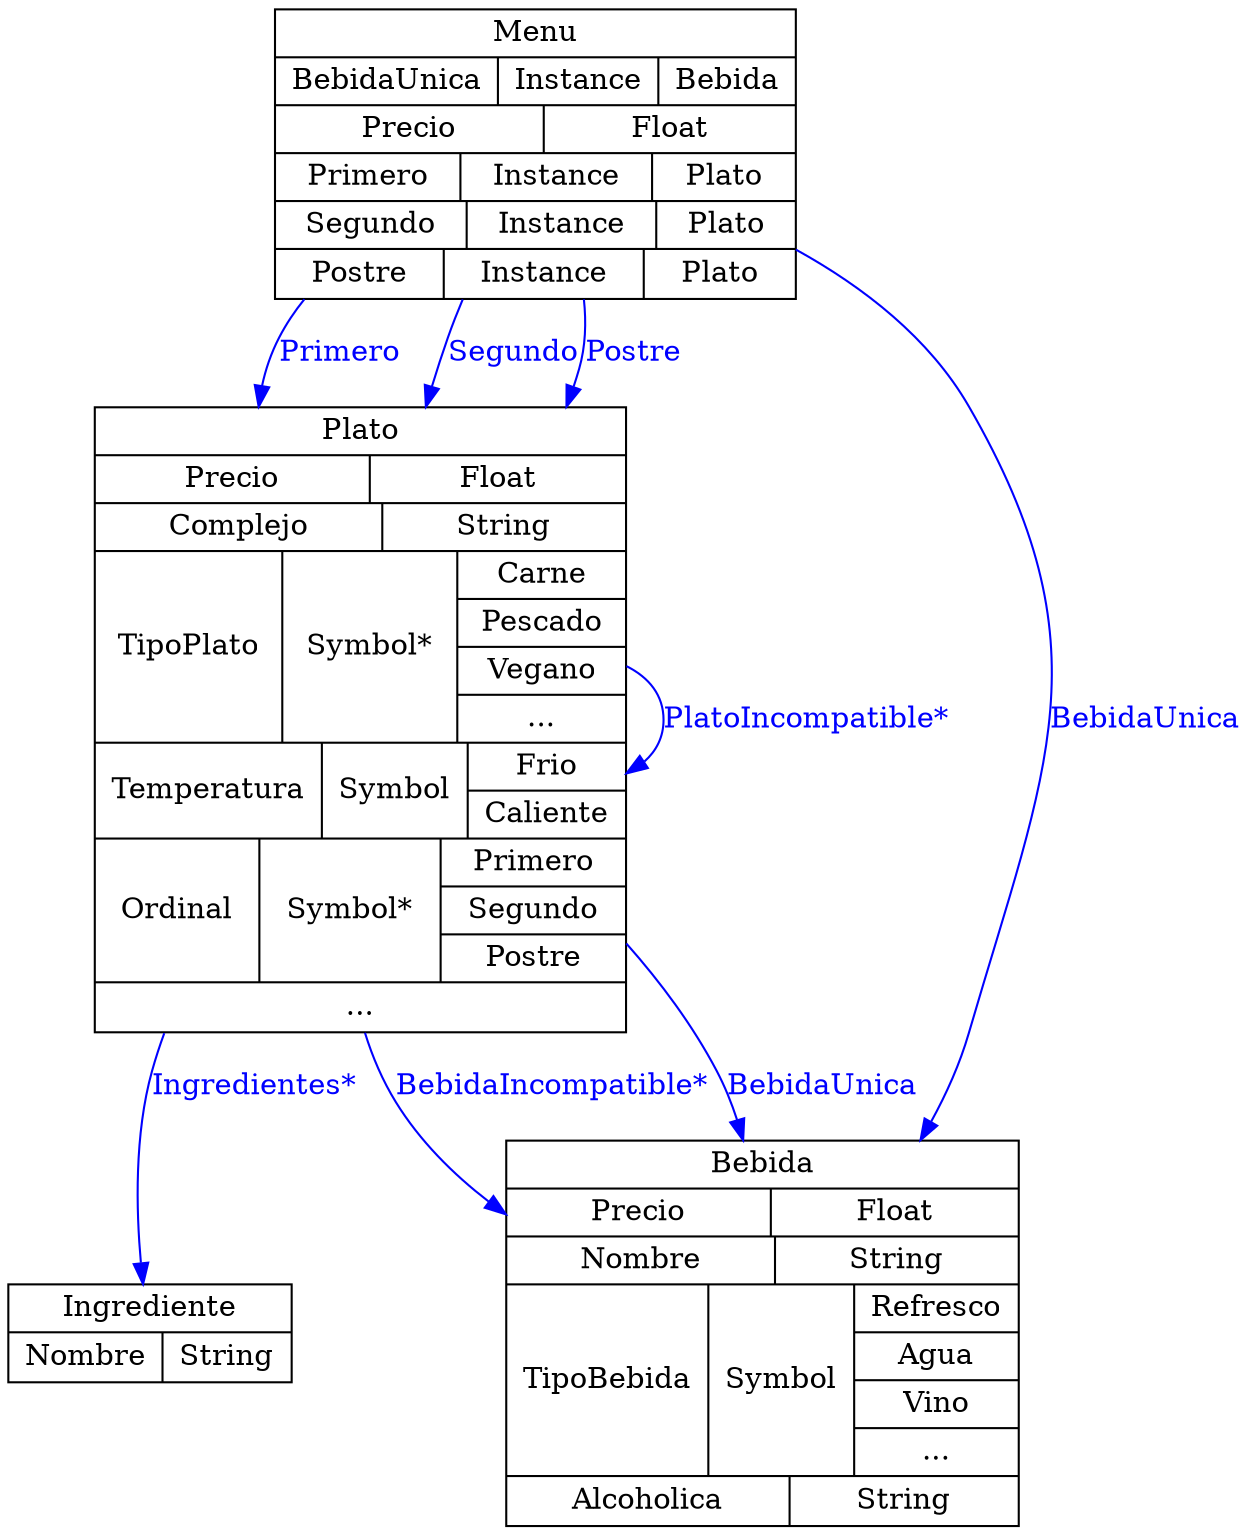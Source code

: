 digraph ProjectIA2 {
	graph [bb="0,0,479,726"];
	node [label="\N"];
	Plato	 [color="0.0,0.0,0.0",
		fontcolor="0.0,0.0,0.0",
		height=4.1667,
		label="{Plato|{Precio|Float}|{Complejo|String}|{TipoPlato|Symbol*|{Carne|Pescado|Vegano|...}}|{Temperatura|Symbol|{Frio|Caliente}}|{Ordinal|\
Symbol*|{Primero|Segundo|Postre}}|{...}}",
		pos="134,386",
		rects="30.5,512.5,237.5,535.5 30.5,489.5,137.5,512.5 137.5,489.5,237.5,512.5 30.5,466.5,144.5,489.5 144.5,466.5,237.5,489.5 30.5,374.5,\
103.5,466.5 103.5,374.5,172.5,466.5 172.5,443.5,237.5,466.5 172.5,420.5,237.5,443.5 172.5,397.5,237.5,420.5 172.5,374.5,237.5,397.5 \
30.5,328.5,116.5,374.5 116.5,328.5,175.5,374.5 175.5,351.5,237.5,374.5 175.5,328.5,237.5,351.5 30.5,259.5,94.5,328.5 94.5,259.5,\
166.5,328.5 166.5,305.5,237.5,328.5 166.5,282.5,237.5,305.5 166.5,259.5,237.5,282.5 30.5,236.5,237.5,259.5",
		shape=record,
		width=2.875];
	Plato -> Plato	 [color="0.6666667,1.0,1.0",
		fontcolor="0.6666667,1.0,1.0",
		label="PlatoIncompatible*",
		lp="309,386",
		pos="e,237.7,358.97 237.7,413.03 248.55,407.75 255.5,398.74 255.5,386 255.5,377.04 252.06,369.92 246.25,364.66",
		style=filled];
	Bebida	 [color="0.0,0.0,0.0",
		fontcolor="0.0,0.0,0.0",
		height=2.5694,
		label="{Bebida|{Precio|Float}|{Nombre|String}|{TipoBebida|Symbol|{Refresco|Agua|Vino|...}}|{Alcoholica|String}}",
		pos="294,92.5",
		rects="192,161.5,396,184.5 192,138.5,297,161.5 297,138.5,396,161.5 192,115.5,300,138.5 300,115.5,396,138.5 192,23.5,272,115.5 272,23.5,\
331,115.5 331,92.5,396,115.5 331,69.5,396,92.5 331,46.5,396,69.5 331,23.5,396,46.5 192,0.5,307,23.5 307,0.5,396,23.5",
		shape=record,
		width=2.8333];
	Plato -> Bebida	 [color="0.6666667,1.0,1.0",
		fontcolor="0.6666667,1.0,1.0",
		label=BebidaUnica,
		lp="314.5,210.5",
		pos="e,283.56,184.61 237.54,275.37 250.77,257.21 262.85,237.8 272,218 275.47,210.48 278.4,202.47 280.87,194.29",
		style=filled];
	Plato -> Bebida	 [color="0.6666667,1.0,1.0",
		fontcolor="0.6666667,1.0,1.0",
		label="BebidaIncompatible*",
		lp="209,210.5",
		pos="e,191.78,153.67 136.51,236.33 139.85,224.68 144.25,213.41 150,203 158.71,187.22 170.74,173.02 184.18,160.47",
		style=filled];
	Ingrediente	 [color="0.0,0.0,0.0",
		fontcolor="0.0,0.0,0.0",
		height=0.65278,
		label="{Ingrediente|{Nombre|String}}",
		pos="56,92.5",
		rects="0,92.5,112,115.5 0,69.5,62,92.5 62,69.5,112,92.5",
		shape=record,
		width=1.5556];
	Plato -> Ingrediente	 [color="0.6666667,1.0,1.0",
		fontcolor="0.6666667,1.0,1.0",
		label="Ingredientes*",
		lp="94,210.5",
		pos="e,53.38,115.86 61.751,236.32 59.957,230.19 58.359,224.08 57,218 50.148,187.36 50.749,151.41 52.552,126.04",
		style=filled];
	Menu	 [color="0.0,0.0,0.0",
		fontcolor="0.0,0.0,0.0",
		height=1.9306,
		label="{Menu|{BebidaUnica|Instance|{Bebida}}|{Precio|Float}|{Primero|Instance|{Plato}}|{Segundo|Instance|{Plato}}|{Postre|Instance|{Plato}}}",
		pos="203,656.5",
		rects="101,702.5,305,725.5 101,679.5,188,702.5 188,679.5,250,702.5 250,679.5,305,702.5 101,656.5,206,679.5 206,656.5,305,679.5 101,633.5,\
174,656.5 174,633.5,248,656.5 248,633.5,305,656.5 101,610.5,176,633.5 176,610.5,249,633.5 249,610.5,305,633.5 101,587.5,167,610.5 \
167,587.5,245,610.5 245,587.5,305,610.5",
		shape=record,
		width=2.8333];
	Menu -> Plato	 [color="0.6666667,1.0,1.0",
		fontcolor="0.6666667,1.0,1.0",
		label=Primero,
		lp="123.5,561.5",
		pos="e,92.01,535.97 111.93,587.35 107.69,581.55 103.98,575.43 101,569 97.584,561.62 95.166,553.93 93.583,546.05",
		style=filled];
	Menu -> Plato	 [color="0.6666667,1.0,1.0",
		fontcolor="0.6666667,1.0,1.0",
		label=Segundo,
		lp="193,561.5",
		pos="e,160.2,535.54 174.9,587.44 172.76,581.25 170.75,575.04 169,569 166.77,561.31 164.64,553.4 162.62,545.37",
		style=filled];
	Menu -> Plato	 [color="0.6666667,1.0,1.0",
		fontcolor="0.6666667,1.0,1.0",
		label=Postre,
		lp="237,561.5",
		pos="e,211.93,535.5 219.28,587.47 220,576.23 219.52,564.74 217,554 216.32,551.12 215.59,548.23 214.8,545.34",
		style=filled];
	Menu -> Bebida	 [color="0.6666667,1.0,1.0",
		fontcolor="0.6666667,1.0,1.0",
		label=BebidaUnica,
		lp="443.5,386",
		pos="e,352.48,184.61 305.27,606.15 331.83,588.02 357.13,564.72 372,536 433.29,417.59 404.94,365.2 372,236 368.4,221.9 363.09,207.7 356.9,\
194",
		style=filled];
}
